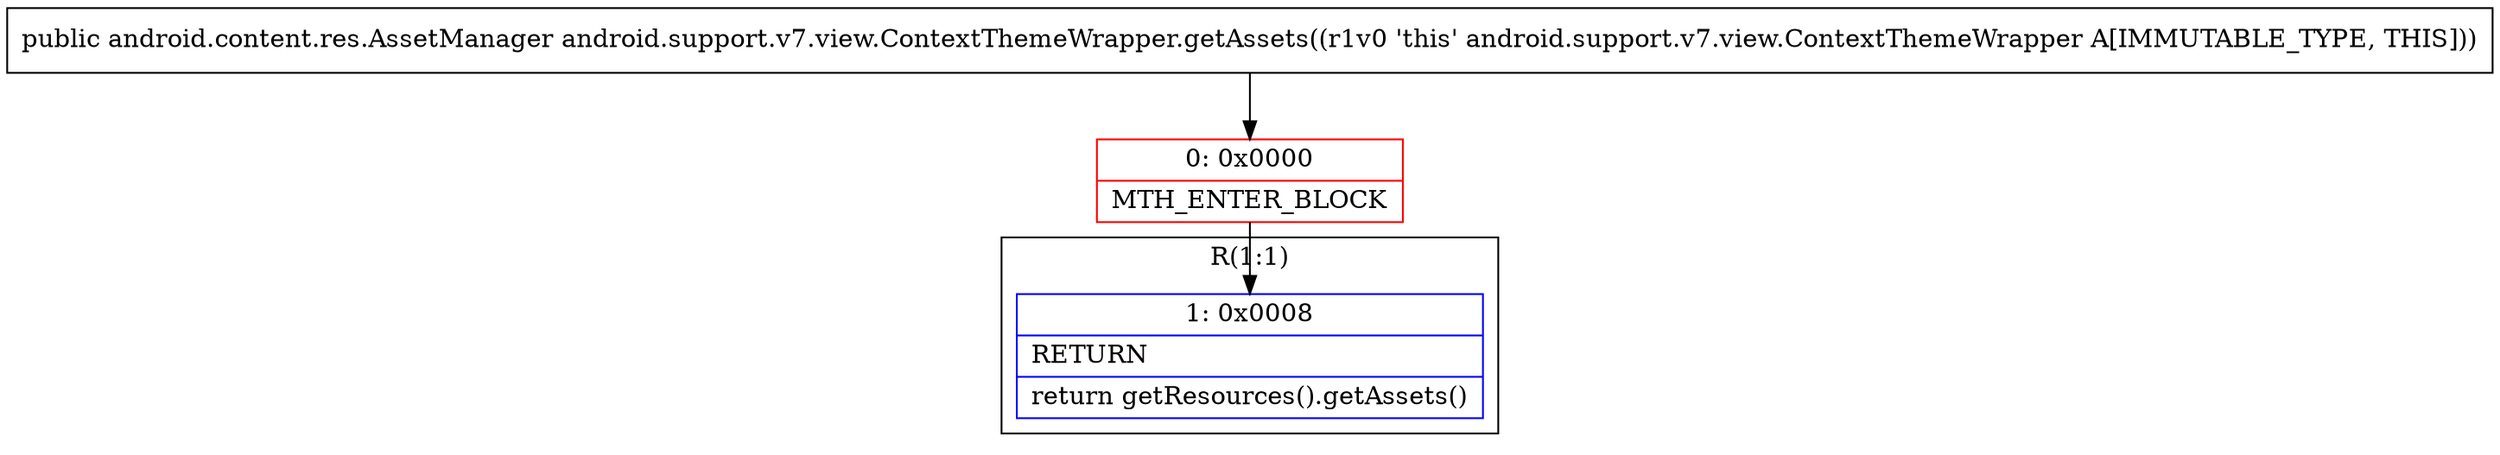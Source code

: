 digraph "CFG forandroid.support.v7.view.ContextThemeWrapper.getAssets()Landroid\/content\/res\/AssetManager;" {
subgraph cluster_Region_385077365 {
label = "R(1:1)";
node [shape=record,color=blue];
Node_1 [shape=record,label="{1\:\ 0x0008|RETURN\l|return getResources().getAssets()\l}"];
}
Node_0 [shape=record,color=red,label="{0\:\ 0x0000|MTH_ENTER_BLOCK\l}"];
MethodNode[shape=record,label="{public android.content.res.AssetManager android.support.v7.view.ContextThemeWrapper.getAssets((r1v0 'this' android.support.v7.view.ContextThemeWrapper A[IMMUTABLE_TYPE, THIS])) }"];
MethodNode -> Node_0;
Node_0 -> Node_1;
}

